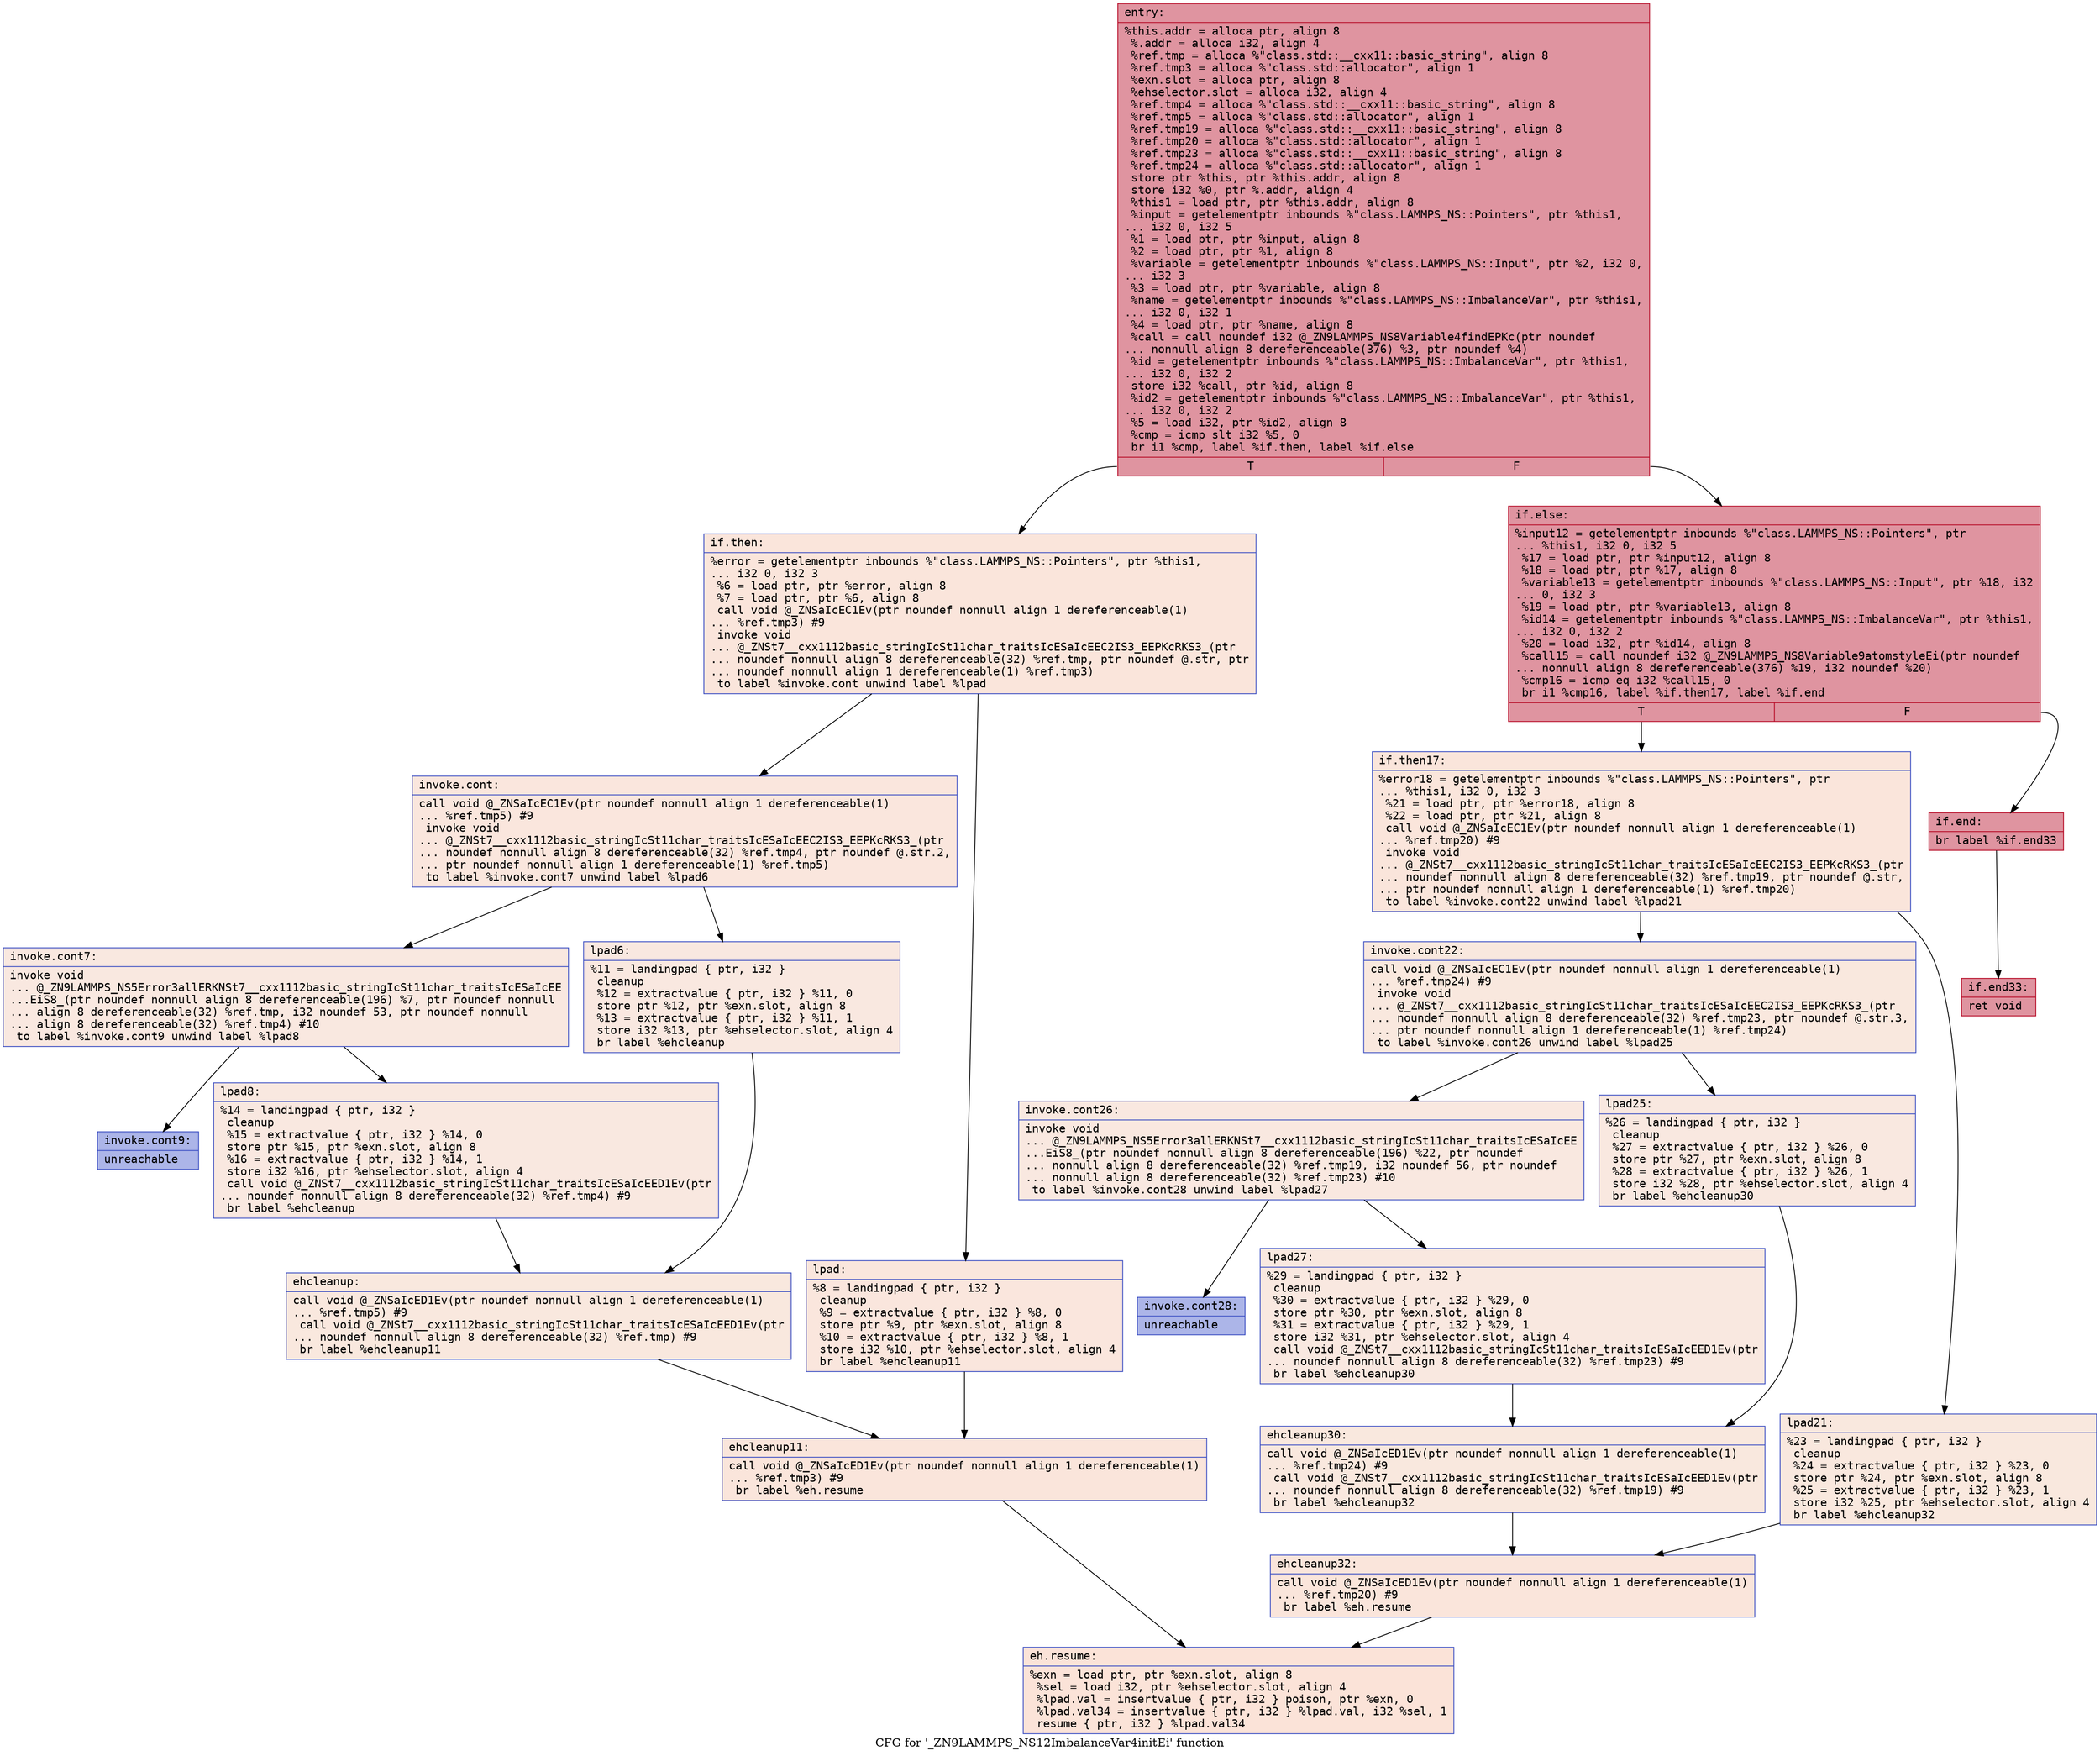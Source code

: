 digraph "CFG for '_ZN9LAMMPS_NS12ImbalanceVar4initEi' function" {
	label="CFG for '_ZN9LAMMPS_NS12ImbalanceVar4initEi' function";

	Node0x5602317ee4a0 [shape=record,color="#b70d28ff", style=filled, fillcolor="#b70d2870" fontname="Courier",label="{entry:\l|  %this.addr = alloca ptr, align 8\l  %.addr = alloca i32, align 4\l  %ref.tmp = alloca %\"class.std::__cxx11::basic_string\", align 8\l  %ref.tmp3 = alloca %\"class.std::allocator\", align 1\l  %exn.slot = alloca ptr, align 8\l  %ehselector.slot = alloca i32, align 4\l  %ref.tmp4 = alloca %\"class.std::__cxx11::basic_string\", align 8\l  %ref.tmp5 = alloca %\"class.std::allocator\", align 1\l  %ref.tmp19 = alloca %\"class.std::__cxx11::basic_string\", align 8\l  %ref.tmp20 = alloca %\"class.std::allocator\", align 1\l  %ref.tmp23 = alloca %\"class.std::__cxx11::basic_string\", align 8\l  %ref.tmp24 = alloca %\"class.std::allocator\", align 1\l  store ptr %this, ptr %this.addr, align 8\l  store i32 %0, ptr %.addr, align 4\l  %this1 = load ptr, ptr %this.addr, align 8\l  %input = getelementptr inbounds %\"class.LAMMPS_NS::Pointers\", ptr %this1,\l... i32 0, i32 5\l  %1 = load ptr, ptr %input, align 8\l  %2 = load ptr, ptr %1, align 8\l  %variable = getelementptr inbounds %\"class.LAMMPS_NS::Input\", ptr %2, i32 0,\l... i32 3\l  %3 = load ptr, ptr %variable, align 8\l  %name = getelementptr inbounds %\"class.LAMMPS_NS::ImbalanceVar\", ptr %this1,\l... i32 0, i32 1\l  %4 = load ptr, ptr %name, align 8\l  %call = call noundef i32 @_ZN9LAMMPS_NS8Variable4findEPKc(ptr noundef\l... nonnull align 8 dereferenceable(376) %3, ptr noundef %4)\l  %id = getelementptr inbounds %\"class.LAMMPS_NS::ImbalanceVar\", ptr %this1,\l... i32 0, i32 2\l  store i32 %call, ptr %id, align 8\l  %id2 = getelementptr inbounds %\"class.LAMMPS_NS::ImbalanceVar\", ptr %this1,\l... i32 0, i32 2\l  %5 = load i32, ptr %id2, align 8\l  %cmp = icmp slt i32 %5, 0\l  br i1 %cmp, label %if.then, label %if.else\l|{<s0>T|<s1>F}}"];
	Node0x5602317ee4a0:s0 -> Node0x5602317ef7e0[tooltip="entry -> if.then\nProbability 0.00%" ];
	Node0x5602317ee4a0:s1 -> Node0x5602317ef850[tooltip="entry -> if.else\nProbability 100.00%" ];
	Node0x5602317ef7e0 [shape=record,color="#3d50c3ff", style=filled, fillcolor="#f4c5ad70" fontname="Courier",label="{if.then:\l|  %error = getelementptr inbounds %\"class.LAMMPS_NS::Pointers\", ptr %this1,\l... i32 0, i32 3\l  %6 = load ptr, ptr %error, align 8\l  %7 = load ptr, ptr %6, align 8\l  call void @_ZNSaIcEC1Ev(ptr noundef nonnull align 1 dereferenceable(1)\l... %ref.tmp3) #9\l  invoke void\l... @_ZNSt7__cxx1112basic_stringIcSt11char_traitsIcESaIcEEC2IS3_EEPKcRKS3_(ptr\l... noundef nonnull align 8 dereferenceable(32) %ref.tmp, ptr noundef @.str, ptr\l... noundef nonnull align 1 dereferenceable(1) %ref.tmp3)\l          to label %invoke.cont unwind label %lpad\l}"];
	Node0x5602317ef7e0 -> Node0x5602317efe60[tooltip="if.then -> invoke.cont\nProbability 50.00%" ];
	Node0x5602317ef7e0 -> Node0x5602317efeb0[tooltip="if.then -> lpad\nProbability 50.00%" ];
	Node0x5602317efe60 [shape=record,color="#3d50c3ff", style=filled, fillcolor="#f3c7b170" fontname="Courier",label="{invoke.cont:\l|  call void @_ZNSaIcEC1Ev(ptr noundef nonnull align 1 dereferenceable(1)\l... %ref.tmp5) #9\l  invoke void\l... @_ZNSt7__cxx1112basic_stringIcSt11char_traitsIcESaIcEEC2IS3_EEPKcRKS3_(ptr\l... noundef nonnull align 8 dereferenceable(32) %ref.tmp4, ptr noundef @.str.2,\l... ptr noundef nonnull align 1 dereferenceable(1) %ref.tmp5)\l          to label %invoke.cont7 unwind label %lpad6\l}"];
	Node0x5602317efe60 -> Node0x5602317f01d0[tooltip="invoke.cont -> invoke.cont7\nProbability 50.00%" ];
	Node0x5602317efe60 -> Node0x5602317f0220[tooltip="invoke.cont -> lpad6\nProbability 50.00%" ];
	Node0x5602317f01d0 [shape=record,color="#3d50c3ff", style=filled, fillcolor="#f1ccb870" fontname="Courier",label="{invoke.cont7:\l|  invoke void\l... @_ZN9LAMMPS_NS5Error3allERKNSt7__cxx1112basic_stringIcSt11char_traitsIcESaIcEE\l...EiS8_(ptr noundef nonnull align 8 dereferenceable(196) %7, ptr noundef nonnull\l... align 8 dereferenceable(32) %ref.tmp, i32 noundef 53, ptr noundef nonnull\l... align 8 dereferenceable(32) %ref.tmp4) #10\l          to label %invoke.cont9 unwind label %lpad8\l}"];
	Node0x5602317f01d0 -> Node0x5602317f0180[tooltip="invoke.cont7 -> invoke.cont9\nProbability 0.00%" ];
	Node0x5602317f01d0 -> Node0x5602317f0540[tooltip="invoke.cont7 -> lpad8\nProbability 100.00%" ];
	Node0x5602317f0180 [shape=record,color="#3d50c3ff", style=filled, fillcolor="#4358cb70" fontname="Courier",label="{invoke.cont9:\l|  unreachable\l}"];
	Node0x5602317efeb0 [shape=record,color="#3d50c3ff", style=filled, fillcolor="#f3c7b170" fontname="Courier",label="{lpad:\l|  %8 = landingpad \{ ptr, i32 \}\l          cleanup\l  %9 = extractvalue \{ ptr, i32 \} %8, 0\l  store ptr %9, ptr %exn.slot, align 8\l  %10 = extractvalue \{ ptr, i32 \} %8, 1\l  store i32 %10, ptr %ehselector.slot, align 4\l  br label %ehcleanup11\l}"];
	Node0x5602317efeb0 -> Node0x5602317f0b00[tooltip="lpad -> ehcleanup11\nProbability 100.00%" ];
	Node0x5602317f0220 [shape=record,color="#3d50c3ff", style=filled, fillcolor="#f1ccb870" fontname="Courier",label="{lpad6:\l|  %11 = landingpad \{ ptr, i32 \}\l          cleanup\l  %12 = extractvalue \{ ptr, i32 \} %11, 0\l  store ptr %12, ptr %exn.slot, align 8\l  %13 = extractvalue \{ ptr, i32 \} %11, 1\l  store i32 %13, ptr %ehselector.slot, align 4\l  br label %ehcleanup\l}"];
	Node0x5602317f0220 -> Node0x5602317f0e50[tooltip="lpad6 -> ehcleanup\nProbability 100.00%" ];
	Node0x5602317f0540 [shape=record,color="#3d50c3ff", style=filled, fillcolor="#f1ccb870" fontname="Courier",label="{lpad8:\l|  %14 = landingpad \{ ptr, i32 \}\l          cleanup\l  %15 = extractvalue \{ ptr, i32 \} %14, 0\l  store ptr %15, ptr %exn.slot, align 8\l  %16 = extractvalue \{ ptr, i32 \} %14, 1\l  store i32 %16, ptr %ehselector.slot, align 4\l  call void @_ZNSt7__cxx1112basic_stringIcSt11char_traitsIcESaIcEED1Ev(ptr\l... noundef nonnull align 8 dereferenceable(32) %ref.tmp4) #9\l  br label %ehcleanup\l}"];
	Node0x5602317f0540 -> Node0x5602317f0e50[tooltip="lpad8 -> ehcleanup\nProbability 100.00%" ];
	Node0x5602317f0e50 [shape=record,color="#3d50c3ff", style=filled, fillcolor="#f2cab570" fontname="Courier",label="{ehcleanup:\l|  call void @_ZNSaIcED1Ev(ptr noundef nonnull align 1 dereferenceable(1)\l... %ref.tmp5) #9\l  call void @_ZNSt7__cxx1112basic_stringIcSt11char_traitsIcESaIcEED1Ev(ptr\l... noundef nonnull align 8 dereferenceable(32) %ref.tmp) #9\l  br label %ehcleanup11\l}"];
	Node0x5602317f0e50 -> Node0x5602317f0b00[tooltip="ehcleanup -> ehcleanup11\nProbability 100.00%" ];
	Node0x5602317f0b00 [shape=record,color="#3d50c3ff", style=filled, fillcolor="#f4c5ad70" fontname="Courier",label="{ehcleanup11:\l|  call void @_ZNSaIcED1Ev(ptr noundef nonnull align 1 dereferenceable(1)\l... %ref.tmp3) #9\l  br label %eh.resume\l}"];
	Node0x5602317f0b00 -> Node0x5602317f1700[tooltip="ehcleanup11 -> eh.resume\nProbability 100.00%" ];
	Node0x5602317ef850 [shape=record,color="#b70d28ff", style=filled, fillcolor="#b70d2870" fontname="Courier",label="{if.else:\l|  %input12 = getelementptr inbounds %\"class.LAMMPS_NS::Pointers\", ptr\l... %this1, i32 0, i32 5\l  %17 = load ptr, ptr %input12, align 8\l  %18 = load ptr, ptr %17, align 8\l  %variable13 = getelementptr inbounds %\"class.LAMMPS_NS::Input\", ptr %18, i32\l... 0, i32 3\l  %19 = load ptr, ptr %variable13, align 8\l  %id14 = getelementptr inbounds %\"class.LAMMPS_NS::ImbalanceVar\", ptr %this1,\l... i32 0, i32 2\l  %20 = load i32, ptr %id14, align 8\l  %call15 = call noundef i32 @_ZN9LAMMPS_NS8Variable9atomstyleEi(ptr noundef\l... nonnull align 8 dereferenceable(376) %19, i32 noundef %20)\l  %cmp16 = icmp eq i32 %call15, 0\l  br i1 %cmp16, label %if.then17, label %if.end\l|{<s0>T|<s1>F}}"];
	Node0x5602317ef850:s0 -> Node0x5602317f1f10[tooltip="if.else -> if.then17\nProbability 0.00%" ];
	Node0x5602317ef850:s1 -> Node0x5602317f1f60[tooltip="if.else -> if.end\nProbability 100.00%" ];
	Node0x5602317f1f10 [shape=record,color="#3d50c3ff", style=filled, fillcolor="#f4c5ad70" fontname="Courier",label="{if.then17:\l|  %error18 = getelementptr inbounds %\"class.LAMMPS_NS::Pointers\", ptr\l... %this1, i32 0, i32 3\l  %21 = load ptr, ptr %error18, align 8\l  %22 = load ptr, ptr %21, align 8\l  call void @_ZNSaIcEC1Ev(ptr noundef nonnull align 1 dereferenceable(1)\l... %ref.tmp20) #9\l  invoke void\l... @_ZNSt7__cxx1112basic_stringIcSt11char_traitsIcESaIcEEC2IS3_EEPKcRKS3_(ptr\l... noundef nonnull align 8 dereferenceable(32) %ref.tmp19, ptr noundef @.str,\l... ptr noundef nonnull align 1 dereferenceable(1) %ref.tmp20)\l          to label %invoke.cont22 unwind label %lpad21\l}"];
	Node0x5602317f1f10 -> Node0x5602317f23e0[tooltip="if.then17 -> invoke.cont22\nProbability 50.00%" ];
	Node0x5602317f1f10 -> Node0x5602317f2460[tooltip="if.then17 -> lpad21\nProbability 50.00%" ];
	Node0x5602317f23e0 [shape=record,color="#3d50c3ff", style=filled, fillcolor="#f2cab570" fontname="Courier",label="{invoke.cont22:\l|  call void @_ZNSaIcEC1Ev(ptr noundef nonnull align 1 dereferenceable(1)\l... %ref.tmp24) #9\l  invoke void\l... @_ZNSt7__cxx1112basic_stringIcSt11char_traitsIcESaIcEEC2IS3_EEPKcRKS3_(ptr\l... noundef nonnull align 8 dereferenceable(32) %ref.tmp23, ptr noundef @.str.3,\l... ptr noundef nonnull align 1 dereferenceable(1) %ref.tmp24)\l          to label %invoke.cont26 unwind label %lpad25\l}"];
	Node0x5602317f23e0 -> Node0x5602317f27e0[tooltip="invoke.cont22 -> invoke.cont26\nProbability 50.00%" ];
	Node0x5602317f23e0 -> Node0x5602317f2830[tooltip="invoke.cont22 -> lpad25\nProbability 50.00%" ];
	Node0x5602317f27e0 [shape=record,color="#3d50c3ff", style=filled, fillcolor="#f1ccb870" fontname="Courier",label="{invoke.cont26:\l|  invoke void\l... @_ZN9LAMMPS_NS5Error3allERKNSt7__cxx1112basic_stringIcSt11char_traitsIcESaIcEE\l...EiS8_(ptr noundef nonnull align 8 dereferenceable(196) %22, ptr noundef\l... nonnull align 8 dereferenceable(32) %ref.tmp19, i32 noundef 56, ptr noundef\l... nonnull align 8 dereferenceable(32) %ref.tmp23) #10\l          to label %invoke.cont28 unwind label %lpad27\l}"];
	Node0x5602317f27e0 -> Node0x5602317f2790[tooltip="invoke.cont26 -> invoke.cont28\nProbability 0.00%" ];
	Node0x5602317f27e0 -> Node0x5602317f2b50[tooltip="invoke.cont26 -> lpad27\nProbability 100.00%" ];
	Node0x5602317f2790 [shape=record,color="#3d50c3ff", style=filled, fillcolor="#4358cb70" fontname="Courier",label="{invoke.cont28:\l|  unreachable\l}"];
	Node0x5602317f2460 [shape=record,color="#3d50c3ff", style=filled, fillcolor="#f2cab570" fontname="Courier",label="{lpad21:\l|  %23 = landingpad \{ ptr, i32 \}\l          cleanup\l  %24 = extractvalue \{ ptr, i32 \} %23, 0\l  store ptr %24, ptr %exn.slot, align 8\l  %25 = extractvalue \{ ptr, i32 \} %23, 1\l  store i32 %25, ptr %ehselector.slot, align 4\l  br label %ehcleanup32\l}"];
	Node0x5602317f2460 -> Node0x5602317f3110[tooltip="lpad21 -> ehcleanup32\nProbability 100.00%" ];
	Node0x5602317f2830 [shape=record,color="#3d50c3ff", style=filled, fillcolor="#f1ccb870" fontname="Courier",label="{lpad25:\l|  %26 = landingpad \{ ptr, i32 \}\l          cleanup\l  %27 = extractvalue \{ ptr, i32 \} %26, 0\l  store ptr %27, ptr %exn.slot, align 8\l  %28 = extractvalue \{ ptr, i32 \} %26, 1\l  store i32 %28, ptr %ehselector.slot, align 4\l  br label %ehcleanup30\l}"];
	Node0x5602317f2830 -> Node0x5602317f3a80[tooltip="lpad25 -> ehcleanup30\nProbability 100.00%" ];
	Node0x5602317f2b50 [shape=record,color="#3d50c3ff", style=filled, fillcolor="#f1ccb870" fontname="Courier",label="{lpad27:\l|  %29 = landingpad \{ ptr, i32 \}\l          cleanup\l  %30 = extractvalue \{ ptr, i32 \} %29, 0\l  store ptr %30, ptr %exn.slot, align 8\l  %31 = extractvalue \{ ptr, i32 \} %29, 1\l  store i32 %31, ptr %ehselector.slot, align 4\l  call void @_ZNSt7__cxx1112basic_stringIcSt11char_traitsIcESaIcEED1Ev(ptr\l... noundef nonnull align 8 dereferenceable(32) %ref.tmp23) #9\l  br label %ehcleanup30\l}"];
	Node0x5602317f2b50 -> Node0x5602317f3a80[tooltip="lpad27 -> ehcleanup30\nProbability 100.00%" ];
	Node0x5602317f3a80 [shape=record,color="#3d50c3ff", style=filled, fillcolor="#f2cab570" fontname="Courier",label="{ehcleanup30:\l|  call void @_ZNSaIcED1Ev(ptr noundef nonnull align 1 dereferenceable(1)\l... %ref.tmp24) #9\l  call void @_ZNSt7__cxx1112basic_stringIcSt11char_traitsIcESaIcEED1Ev(ptr\l... noundef nonnull align 8 dereferenceable(32) %ref.tmp19) #9\l  br label %ehcleanup32\l}"];
	Node0x5602317f3a80 -> Node0x5602317f3110[tooltip="ehcleanup30 -> ehcleanup32\nProbability 100.00%" ];
	Node0x5602317f3110 [shape=record,color="#3d50c3ff", style=filled, fillcolor="#f4c5ad70" fontname="Courier",label="{ehcleanup32:\l|  call void @_ZNSaIcED1Ev(ptr noundef nonnull align 1 dereferenceable(1)\l... %ref.tmp20) #9\l  br label %eh.resume\l}"];
	Node0x5602317f3110 -> Node0x5602317f1700[tooltip="ehcleanup32 -> eh.resume\nProbability 100.00%" ];
	Node0x5602317f1f60 [shape=record,color="#b70d28ff", style=filled, fillcolor="#b70d2870" fontname="Courier",label="{if.end:\l|  br label %if.end33\l}"];
	Node0x5602317f1f60 -> Node0x5602317f43a0[tooltip="if.end -> if.end33\nProbability 100.00%" ];
	Node0x5602317f43a0 [shape=record,color="#b70d28ff", style=filled, fillcolor="#b70d2870" fontname="Courier",label="{if.end33:\l|  ret void\l}"];
	Node0x5602317f1700 [shape=record,color="#3d50c3ff", style=filled, fillcolor="#f6bfa670" fontname="Courier",label="{eh.resume:\l|  %exn = load ptr, ptr %exn.slot, align 8\l  %sel = load i32, ptr %ehselector.slot, align 4\l  %lpad.val = insertvalue \{ ptr, i32 \} poison, ptr %exn, 0\l  %lpad.val34 = insertvalue \{ ptr, i32 \} %lpad.val, i32 %sel, 1\l  resume \{ ptr, i32 \} %lpad.val34\l}"];
}
